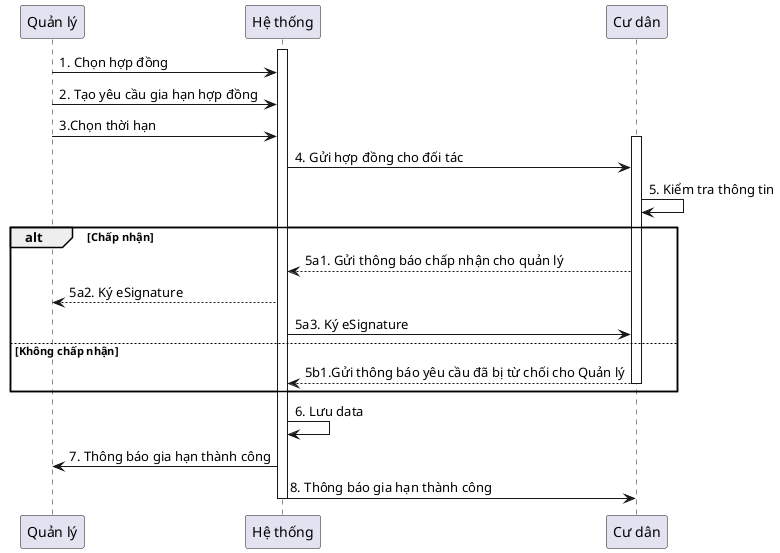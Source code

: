 @startuml

participant "Quản lý"

participant "Hệ thống" as System
participant "Cư dân"


activate System
"Quản lý" -> System: 1. Chọn hợp đồng
"Quản lý" -> System: 2. Tạo yêu cầu gia hạn hợp đồng
"Quản lý" -> System: 3.Chọn thời hạn
activate "Cư dân"
System -> "Cư dân": 4. Gửi hợp đồng cho đối tác
"Cư dân" -> "Cư dân": 5. Kiểm tra thông tin

alt Chấp nhận
"Cư dân" --> System: 5a1. Gửi thông báo chấp nhận cho quản lý
System--> "Quản lý": 5a2. Ký eSignature

System-> "Cư dân": 5a3. Ký eSignature

else Không chấp nhận
    "Cư dân" --> System: 5b1.Gửi thông báo yêu cầu đã bị từ chối cho Quản lý
    deactivate "Cư dân"
end
System -> System: 6. Lưu data
System -> "Quản lý": 7. Thông báo gia hạn thành công

System -> "Cư dân": 8. Thông báo gia hạn thành công
deactivate System
@enduml
